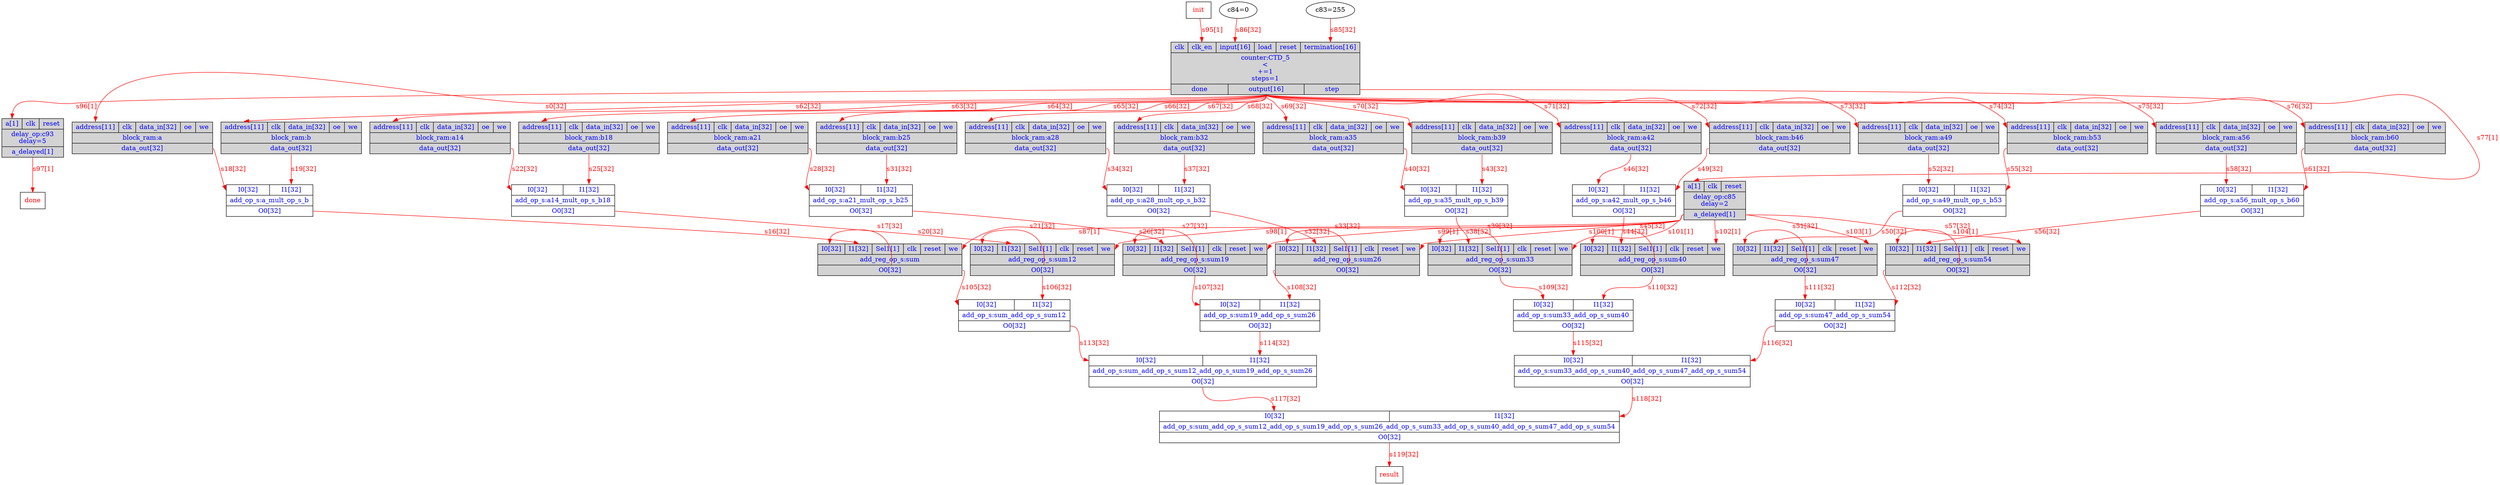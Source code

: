 digraph diagram {
// Components (Nodes) 
"CTD_5" [shape=record, fontcolor=blue, style="filled", fillcolor="lightgray", label="{{<clk>clk|<clk_en>clk_en|<input>input[16]|<load>load|<reset>reset|<termination>termination[16]}|counter:CTD_5\n\<\n+=1\nsteps=1|{<done>done|<output>output[16]|<step>step}}"]; 
"sum" [shape=record, fontcolor=blue, style="filled", fillcolor="lightgray", label="{{<I0>I0[32]|<I1>I1[32]|<Sel1>Sel1[1]|<clk>clk|<reset>reset|<we>we}|add_reg_op_s:sum|{<O0>O0[32]}}"]; 
"a_mult_op_s_b" [shape=record, fontcolor=blue, label="{{<I0>I0[32]|<I1>I1[32]}|add_op_s:a_mult_op_s_b|{<O0>O0[32]}}"]; 
"a" [shape=record, fontcolor=blue, style="filled", fillcolor="lightgray", label="{{<address>address[11]|<clk>clk|<data_in>data_in[32]|<oe>oe|<we>we}|block_ram:a|{<data_out>data_out[32]}}"]; 
"b" [shape=record, fontcolor=blue, style="filled", fillcolor="lightgray", label="{{<address>address[11]|<clk>clk|<data_in>data_in[32]|<oe>oe|<we>we}|block_ram:b|{<data_out>data_out[32]}}"]; 
"sum12" [shape=record, fontcolor=blue, style="filled", fillcolor="lightgray", label="{{<I0>I0[32]|<I1>I1[32]|<Sel1>Sel1[1]|<clk>clk|<reset>reset|<we>we}|add_reg_op_s:sum12|{<O0>O0[32]}}"]; 
"a14_mult_op_s_b18" [shape=record, fontcolor=blue, label="{{<I0>I0[32]|<I1>I1[32]}|add_op_s:a14_mult_op_s_b18|{<O0>O0[32]}}"]; 
"a14" [shape=record, fontcolor=blue, style="filled", fillcolor="lightgray", label="{{<address>address[11]|<clk>clk|<data_in>data_in[32]|<oe>oe|<we>we}|block_ram:a14|{<data_out>data_out[32]}}"]; 
"b18" [shape=record, fontcolor=blue, style="filled", fillcolor="lightgray", label="{{<address>address[11]|<clk>clk|<data_in>data_in[32]|<oe>oe|<we>we}|block_ram:b18|{<data_out>data_out[32]}}"]; 
"sum19" [shape=record, fontcolor=blue, style="filled", fillcolor="lightgray", label="{{<I0>I0[32]|<I1>I1[32]|<Sel1>Sel1[1]|<clk>clk|<reset>reset|<we>we}|add_reg_op_s:sum19|{<O0>O0[32]}}"]; 
"a21_mult_op_s_b25" [shape=record, fontcolor=blue, label="{{<I0>I0[32]|<I1>I1[32]}|add_op_s:a21_mult_op_s_b25|{<O0>O0[32]}}"]; 
"a21" [shape=record, fontcolor=blue, style="filled", fillcolor="lightgray", label="{{<address>address[11]|<clk>clk|<data_in>data_in[32]|<oe>oe|<we>we}|block_ram:a21|{<data_out>data_out[32]}}"]; 
"b25" [shape=record, fontcolor=blue, style="filled", fillcolor="lightgray", label="{{<address>address[11]|<clk>clk|<data_in>data_in[32]|<oe>oe|<we>we}|block_ram:b25|{<data_out>data_out[32]}}"]; 
"sum26" [shape=record, fontcolor=blue, style="filled", fillcolor="lightgray", label="{{<I0>I0[32]|<I1>I1[32]|<Sel1>Sel1[1]|<clk>clk|<reset>reset|<we>we}|add_reg_op_s:sum26|{<O0>O0[32]}}"]; 
"a28_mult_op_s_b32" [shape=record, fontcolor=blue, label="{{<I0>I0[32]|<I1>I1[32]}|add_op_s:a28_mult_op_s_b32|{<O0>O0[32]}}"]; 
"a28" [shape=record, fontcolor=blue, style="filled", fillcolor="lightgray", label="{{<address>address[11]|<clk>clk|<data_in>data_in[32]|<oe>oe|<we>we}|block_ram:a28|{<data_out>data_out[32]}}"]; 
"b32" [shape=record, fontcolor=blue, style="filled", fillcolor="lightgray", label="{{<address>address[11]|<clk>clk|<data_in>data_in[32]|<oe>oe|<we>we}|block_ram:b32|{<data_out>data_out[32]}}"]; 
"sum33" [shape=record, fontcolor=blue, style="filled", fillcolor="lightgray", label="{{<I0>I0[32]|<I1>I1[32]|<Sel1>Sel1[1]|<clk>clk|<reset>reset|<we>we}|add_reg_op_s:sum33|{<O0>O0[32]}}"]; 
"a35_mult_op_s_b39" [shape=record, fontcolor=blue, label="{{<I0>I0[32]|<I1>I1[32]}|add_op_s:a35_mult_op_s_b39|{<O0>O0[32]}}"]; 
"a35" [shape=record, fontcolor=blue, style="filled", fillcolor="lightgray", label="{{<address>address[11]|<clk>clk|<data_in>data_in[32]|<oe>oe|<we>we}|block_ram:a35|{<data_out>data_out[32]}}"]; 
"b39" [shape=record, fontcolor=blue, style="filled", fillcolor="lightgray", label="{{<address>address[11]|<clk>clk|<data_in>data_in[32]|<oe>oe|<we>we}|block_ram:b39|{<data_out>data_out[32]}}"]; 
"sum40" [shape=record, fontcolor=blue, style="filled", fillcolor="lightgray", label="{{<I0>I0[32]|<I1>I1[32]|<Sel1>Sel1[1]|<clk>clk|<reset>reset|<we>we}|add_reg_op_s:sum40|{<O0>O0[32]}}"]; 
"a42_mult_op_s_b46" [shape=record, fontcolor=blue, label="{{<I0>I0[32]|<I1>I1[32]}|add_op_s:a42_mult_op_s_b46|{<O0>O0[32]}}"]; 
"a42" [shape=record, fontcolor=blue, style="filled", fillcolor="lightgray", label="{{<address>address[11]|<clk>clk|<data_in>data_in[32]|<oe>oe|<we>we}|block_ram:a42|{<data_out>data_out[32]}}"]; 
"b46" [shape=record, fontcolor=blue, style="filled", fillcolor="lightgray", label="{{<address>address[11]|<clk>clk|<data_in>data_in[32]|<oe>oe|<we>we}|block_ram:b46|{<data_out>data_out[32]}}"]; 
"sum47" [shape=record, fontcolor=blue, style="filled", fillcolor="lightgray", label="{{<I0>I0[32]|<I1>I1[32]|<Sel1>Sel1[1]|<clk>clk|<reset>reset|<we>we}|add_reg_op_s:sum47|{<O0>O0[32]}}"]; 
"a49_mult_op_s_b53" [shape=record, fontcolor=blue, label="{{<I0>I0[32]|<I1>I1[32]}|add_op_s:a49_mult_op_s_b53|{<O0>O0[32]}}"]; 
"a49" [shape=record, fontcolor=blue, style="filled", fillcolor="lightgray", label="{{<address>address[11]|<clk>clk|<data_in>data_in[32]|<oe>oe|<we>we}|block_ram:a49|{<data_out>data_out[32]}}"]; 
"b53" [shape=record, fontcolor=blue, style="filled", fillcolor="lightgray", label="{{<address>address[11]|<clk>clk|<data_in>data_in[32]|<oe>oe|<we>we}|block_ram:b53|{<data_out>data_out[32]}}"]; 
"sum54" [shape=record, fontcolor=blue, style="filled", fillcolor="lightgray", label="{{<I0>I0[32]|<I1>I1[32]|<Sel1>Sel1[1]|<clk>clk|<reset>reset|<we>we}|add_reg_op_s:sum54|{<O0>O0[32]}}"]; 
"a56_mult_op_s_b60" [shape=record, fontcolor=blue, label="{{<I0>I0[32]|<I1>I1[32]}|add_op_s:a56_mult_op_s_b60|{<O0>O0[32]}}"]; 
"a56" [shape=record, fontcolor=blue, style="filled", fillcolor="lightgray", label="{{<address>address[11]|<clk>clk|<data_in>data_in[32]|<oe>oe|<we>we}|block_ram:a56|{<data_out>data_out[32]}}"]; 
"b60" [shape=record, fontcolor=blue, style="filled", fillcolor="lightgray", label="{{<address>address[11]|<clk>clk|<data_in>data_in[32]|<oe>oe|<we>we}|block_ram:b60|{<data_out>data_out[32]}}"]; 
"init" [shape=msquare fontcolor=red label="init"]"done" [shape=msquare fontcolor=red label="done"]"c83" [fontcolor=b label="c83=255"]"c84" [fontcolor=b label="c84=0"]"c85" [shape=record, fontcolor=blue, style="filled", fillcolor="lightgray", label="{{<a>a[1]|<clk>clk|<reset>reset}|delay_op:c85\ndelay=2|{<a_delayed>a_delayed[1]}}"]; 
"c93" [shape=record, fontcolor=blue, style="filled", fillcolor="lightgray", label="{{<a>a[1]|<clk>clk|<reset>reset}|delay_op:c93\ndelay=5|{<a_delayed>a_delayed[1]}}"]; 
"sum_add_op_s_sum12" [shape=record, fontcolor=blue, label="{{<I0>I0[32]|<I1>I1[32]}|add_op_s:sum_add_op_s_sum12|{<O0>O0[32]}}"]; 
"sum19_add_op_s_sum26" [shape=record, fontcolor=blue, label="{{<I0>I0[32]|<I1>I1[32]}|add_op_s:sum19_add_op_s_sum26|{<O0>O0[32]}}"]; 
"sum33_add_op_s_sum40" [shape=record, fontcolor=blue, label="{{<I0>I0[32]|<I1>I1[32]}|add_op_s:sum33_add_op_s_sum40|{<O0>O0[32]}}"]; 
"sum47_add_op_s_sum54" [shape=record, fontcolor=blue, label="{{<I0>I0[32]|<I1>I1[32]}|add_op_s:sum47_add_op_s_sum54|{<O0>O0[32]}}"]; 
"sum_add_op_s_sum12_add_op_s_sum19_add_op_s_sum26" [shape=record, fontcolor=blue, label="{{<I0>I0[32]|<I1>I1[32]}|add_op_s:sum_add_op_s_sum12_add_op_s_sum19_add_op_s_sum26|{<O0>O0[32]}}"]; 
"sum33_add_op_s_sum40_add_op_s_sum47_add_op_s_sum54" [shape=record, fontcolor=blue, label="{{<I0>I0[32]|<I1>I1[32]}|add_op_s:sum33_add_op_s_sum40_add_op_s_sum47_add_op_s_sum54|{<O0>O0[32]}}"]; 
"sum_add_op_s_sum12_add_op_s_sum19_add_op_s_sum26_add_op_s_sum33_add_op_s_sum40_add_op_s_sum47_add_op_s_sum54" [shape=record, fontcolor=blue, label="{{<I0>I0[32]|<I1>I1[32]}|add_op_s:sum_add_op_s_sum12_add_op_s_sum19_add_op_s_sum26_add_op_s_sum33_add_op_s_sum40_add_op_s_sum47_add_op_s_sum54|{<O0>O0[32]}}"]; 
"result" [shape=msquare fontcolor=red label="result"]// Signals (Edges) 
"CTD_5":output -> "a":address[label="s0[32]" color=red fontcolor=red]; 
"a_mult_op_s_b":O0 -> "sum":I1[label="s16[32]" color=red fontcolor=red]; 
"sum":O0 -> "sum":I0[label="s17[32]" color=red fontcolor=red]; 
"a":data_out -> "a_mult_op_s_b":I0[label="s18[32]" color=red fontcolor=red]; 
"b":data_out -> "a_mult_op_s_b":I1[label="s19[32]" color=red fontcolor=red]; 
"a14_mult_op_s_b18":O0 -> "sum12":I1[label="s20[32]" color=red fontcolor=red]; 
"sum12":O0 -> "sum12":I0[label="s21[32]" color=red fontcolor=red]; 
"a14":data_out -> "a14_mult_op_s_b18":I0[label="s22[32]" color=red fontcolor=red]; 
"b18":data_out -> "a14_mult_op_s_b18":I1[label="s25[32]" color=red fontcolor=red]; 
"a21_mult_op_s_b25":O0 -> "sum19":I1[label="s26[32]" color=red fontcolor=red]; 
"sum19":O0 -> "sum19":I0[label="s27[32]" color=red fontcolor=red]; 
"a21":data_out -> "a21_mult_op_s_b25":I0[label="s28[32]" color=red fontcolor=red]; 
"b25":data_out -> "a21_mult_op_s_b25":I1[label="s31[32]" color=red fontcolor=red]; 
"a28_mult_op_s_b32":O0 -> "sum26":I1[label="s32[32]" color=red fontcolor=red]; 
"sum26":O0 -> "sum26":I0[label="s33[32]" color=red fontcolor=red]; 
"a28":data_out -> "a28_mult_op_s_b32":I0[label="s34[32]" color=red fontcolor=red]; 
"b32":data_out -> "a28_mult_op_s_b32":I1[label="s37[32]" color=red fontcolor=red]; 
"a35_mult_op_s_b39":O0 -> "sum33":I1[label="s38[32]" color=red fontcolor=red]; 
"sum33":O0 -> "sum33":I0[label="s39[32]" color=red fontcolor=red]; 
"a35":data_out -> "a35_mult_op_s_b39":I0[label="s40[32]" color=red fontcolor=red]; 
"b39":data_out -> "a35_mult_op_s_b39":I1[label="s43[32]" color=red fontcolor=red]; 
"a42_mult_op_s_b46":O0 -> "sum40":I1[label="s44[32]" color=red fontcolor=red]; 
"sum40":O0 -> "sum40":I0[label="s45[32]" color=red fontcolor=red]; 
"a42":data_out -> "a42_mult_op_s_b46":I0[label="s46[32]" color=red fontcolor=red]; 
"b46":data_out -> "a42_mult_op_s_b46":I1[label="s49[32]" color=red fontcolor=red]; 
"a49_mult_op_s_b53":O0 -> "sum47":I1[label="s50[32]" color=red fontcolor=red]; 
"sum47":O0 -> "sum47":I0[label="s51[32]" color=red fontcolor=red]; 
"a49":data_out -> "a49_mult_op_s_b53":I0[label="s52[32]" color=red fontcolor=red]; 
"b53":data_out -> "a49_mult_op_s_b53":I1[label="s55[32]" color=red fontcolor=red]; 
"a56_mult_op_s_b60":O0 -> "sum54":I1[label="s56[32]" color=red fontcolor=red]; 
"sum54":O0 -> "sum54":I0[label="s57[32]" color=red fontcolor=red]; 
"a56":data_out -> "a56_mult_op_s_b60":I0[label="s58[32]" color=red fontcolor=red]; 
"b60":data_out -> "a56_mult_op_s_b60":I1[label="s61[32]" color=red fontcolor=red]; 
"CTD_5":output -> "b":address[label="s62[32]" color=red fontcolor=red]; 
"CTD_5":output -> "a14":address[label="s63[32]" color=red fontcolor=red]; 
"CTD_5":output -> "b18":address[label="s64[32]" color=red fontcolor=red]; 
"CTD_5":output -> "a21":address[label="s65[32]" color=red fontcolor=red]; 
"CTD_5":output -> "b25":address[label="s66[32]" color=red fontcolor=red]; 
"CTD_5":output -> "a28":address[label="s67[32]" color=red fontcolor=red]; 
"CTD_5":output -> "b32":address[label="s68[32]" color=red fontcolor=red]; 
"CTD_5":output -> "a35":address[label="s69[32]" color=red fontcolor=red]; 
"CTD_5":output -> "b39":address[label="s70[32]" color=red fontcolor=red]; 
"CTD_5":output -> "a42":address[label="s71[32]" color=red fontcolor=red]; 
"CTD_5":output -> "b46":address[label="s72[32]" color=red fontcolor=red]; 
"CTD_5":output -> "a49":address[label="s73[32]" color=red fontcolor=red]; 
"CTD_5":output -> "b53":address[label="s74[32]" color=red fontcolor=red]; 
"CTD_5":output -> "a56":address[label="s75[32]" color=red fontcolor=red]; 
"CTD_5":output -> "b60":address[label="s76[32]" color=red fontcolor=red]; 
"CTD_5":step -> "c85":a[label="s77[1]" color=red fontcolor=red]; 
"c83":out -> "CTD_5":termination[label="s85[32]" color=red fontcolor=red]; 
"c84":out -> "CTD_5":input[label="s86[32]" color=red fontcolor=red]; 
"c85":a_delayed -> "sum":we[label="s87[1]" color=red fontcolor=red]; 
"init":out -> "CTD_5":clk_en[label="s95[1]" color=red fontcolor=red]; 
"CTD_5":done -> "c93":a[label="s96[1]" color=red fontcolor=red]; 
"c93":a_delayed -> "done":in[label="s97[1]" color=red fontcolor=red]; 
"c85":a_delayed -> "sum12":we[label="s98[1]" color=red fontcolor=red]; 
"c85":a_delayed -> "sum19":we[label="s99[1]" color=red fontcolor=red]; 
"c85":a_delayed -> "sum26":we[label="s100[1]" color=red fontcolor=red]; 
"c85":a_delayed -> "sum33":we[label="s101[1]" color=red fontcolor=red]; 
"c85":a_delayed -> "sum40":we[label="s102[1]" color=red fontcolor=red]; 
"c85":a_delayed -> "sum47":we[label="s103[1]" color=red fontcolor=red]; 
"c85":a_delayed -> "sum54":we[label="s104[1]" color=red fontcolor=red]; 
"sum":O0 -> "sum_add_op_s_sum12":I0[label="s105[32]" color=red fontcolor=red]; 
"sum12":O0 -> "sum_add_op_s_sum12":I1[label="s106[32]" color=red fontcolor=red]; 
"sum19":O0 -> "sum19_add_op_s_sum26":I0[label="s107[32]" color=red fontcolor=red]; 
"sum26":O0 -> "sum19_add_op_s_sum26":I1[label="s108[32]" color=red fontcolor=red]; 
"sum33":O0 -> "sum33_add_op_s_sum40":I0[label="s109[32]" color=red fontcolor=red]; 
"sum40":O0 -> "sum33_add_op_s_sum40":I1[label="s110[32]" color=red fontcolor=red]; 
"sum47":O0 -> "sum47_add_op_s_sum54":I0[label="s111[32]" color=red fontcolor=red]; 
"sum54":O0 -> "sum47_add_op_s_sum54":I1[label="s112[32]" color=red fontcolor=red]; 
"sum_add_op_s_sum12":O0 -> "sum_add_op_s_sum12_add_op_s_sum19_add_op_s_sum26":I0[label="s113[32]" color=red fontcolor=red]; 
"sum19_add_op_s_sum26":O0 -> "sum_add_op_s_sum12_add_op_s_sum19_add_op_s_sum26":I1[label="s114[32]" color=red fontcolor=red]; 
"sum33_add_op_s_sum40":O0 -> "sum33_add_op_s_sum40_add_op_s_sum47_add_op_s_sum54":I0[label="s115[32]" color=red fontcolor=red]; 
"sum47_add_op_s_sum54":O0 -> "sum33_add_op_s_sum40_add_op_s_sum47_add_op_s_sum54":I1[label="s116[32]" color=red fontcolor=red]; 
"sum_add_op_s_sum12_add_op_s_sum19_add_op_s_sum26":O0 -> "sum_add_op_s_sum12_add_op_s_sum19_add_op_s_sum26_add_op_s_sum33_add_op_s_sum40_add_op_s_sum47_add_op_s_sum54":I0[label="s117[32]" color=red fontcolor=red]; 
"sum33_add_op_s_sum40_add_op_s_sum47_add_op_s_sum54":O0 -> "sum_add_op_s_sum12_add_op_s_sum19_add_op_s_sum26_add_op_s_sum33_add_op_s_sum40_add_op_s_sum47_add_op_s_sum54":I1[label="s118[32]" color=red fontcolor=red]; 
"sum_add_op_s_sum12_add_op_s_sum19_add_op_s_sum26_add_op_s_sum33_add_op_s_sum40_add_op_s_sum47_add_op_s_sum54":O0 -> "result":in[label="s119[32]" color=red fontcolor=red]; 
}
